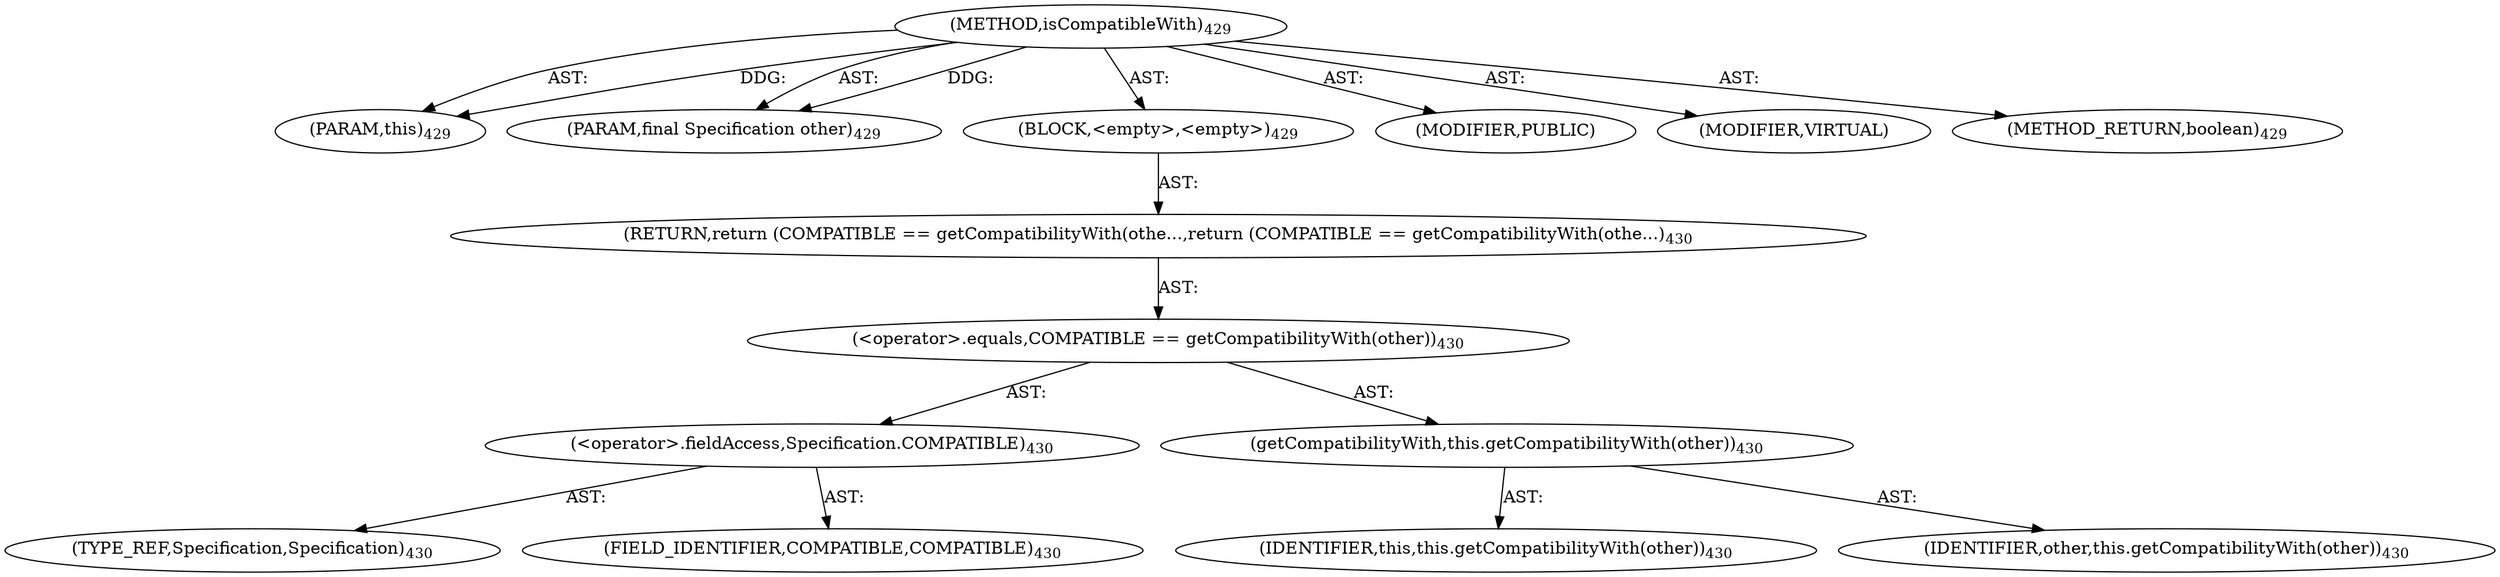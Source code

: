 digraph "isCompatibleWith" {  
"111669149707" [label = <(METHOD,isCompatibleWith)<SUB>429</SUB>> ]
"115964116993" [label = <(PARAM,this)<SUB>429</SUB>> ]
"115964117018" [label = <(PARAM,final Specification other)<SUB>429</SUB>> ]
"25769803806" [label = <(BLOCK,&lt;empty&gt;,&lt;empty&gt;)<SUB>429</SUB>> ]
"146028888079" [label = <(RETURN,return (COMPATIBLE == getCompatibilityWith(othe...,return (COMPATIBLE == getCompatibilityWith(othe...)<SUB>430</SUB>> ]
"30064771187" [label = <(&lt;operator&gt;.equals,COMPATIBLE == getCompatibilityWith(other))<SUB>430</SUB>> ]
"30064771188" [label = <(&lt;operator&gt;.fieldAccess,Specification.COMPATIBLE)<SUB>430</SUB>> ]
"180388626440" [label = <(TYPE_REF,Specification,Specification)<SUB>430</SUB>> ]
"55834574877" [label = <(FIELD_IDENTIFIER,COMPATIBLE,COMPATIBLE)<SUB>430</SUB>> ]
"30064771189" [label = <(getCompatibilityWith,this.getCompatibilityWith(other))<SUB>430</SUB>> ]
"68719476737" [label = <(IDENTIFIER,this,this.getCompatibilityWith(other))<SUB>430</SUB>> ]
"68719476837" [label = <(IDENTIFIER,other,this.getCompatibilityWith(other))<SUB>430</SUB>> ]
"133143986227" [label = <(MODIFIER,PUBLIC)> ]
"133143986228" [label = <(MODIFIER,VIRTUAL)> ]
"128849018891" [label = <(METHOD_RETURN,boolean)<SUB>429</SUB>> ]
  "111669149707" -> "115964116993"  [ label = "AST: "] 
  "111669149707" -> "115964117018"  [ label = "AST: "] 
  "111669149707" -> "25769803806"  [ label = "AST: "] 
  "111669149707" -> "133143986227"  [ label = "AST: "] 
  "111669149707" -> "133143986228"  [ label = "AST: "] 
  "111669149707" -> "128849018891"  [ label = "AST: "] 
  "25769803806" -> "146028888079"  [ label = "AST: "] 
  "146028888079" -> "30064771187"  [ label = "AST: "] 
  "30064771187" -> "30064771188"  [ label = "AST: "] 
  "30064771187" -> "30064771189"  [ label = "AST: "] 
  "30064771188" -> "180388626440"  [ label = "AST: "] 
  "30064771188" -> "55834574877"  [ label = "AST: "] 
  "30064771189" -> "68719476737"  [ label = "AST: "] 
  "30064771189" -> "68719476837"  [ label = "AST: "] 
  "111669149707" -> "115964116993"  [ label = "DDG: "] 
  "111669149707" -> "115964117018"  [ label = "DDG: "] 
}
